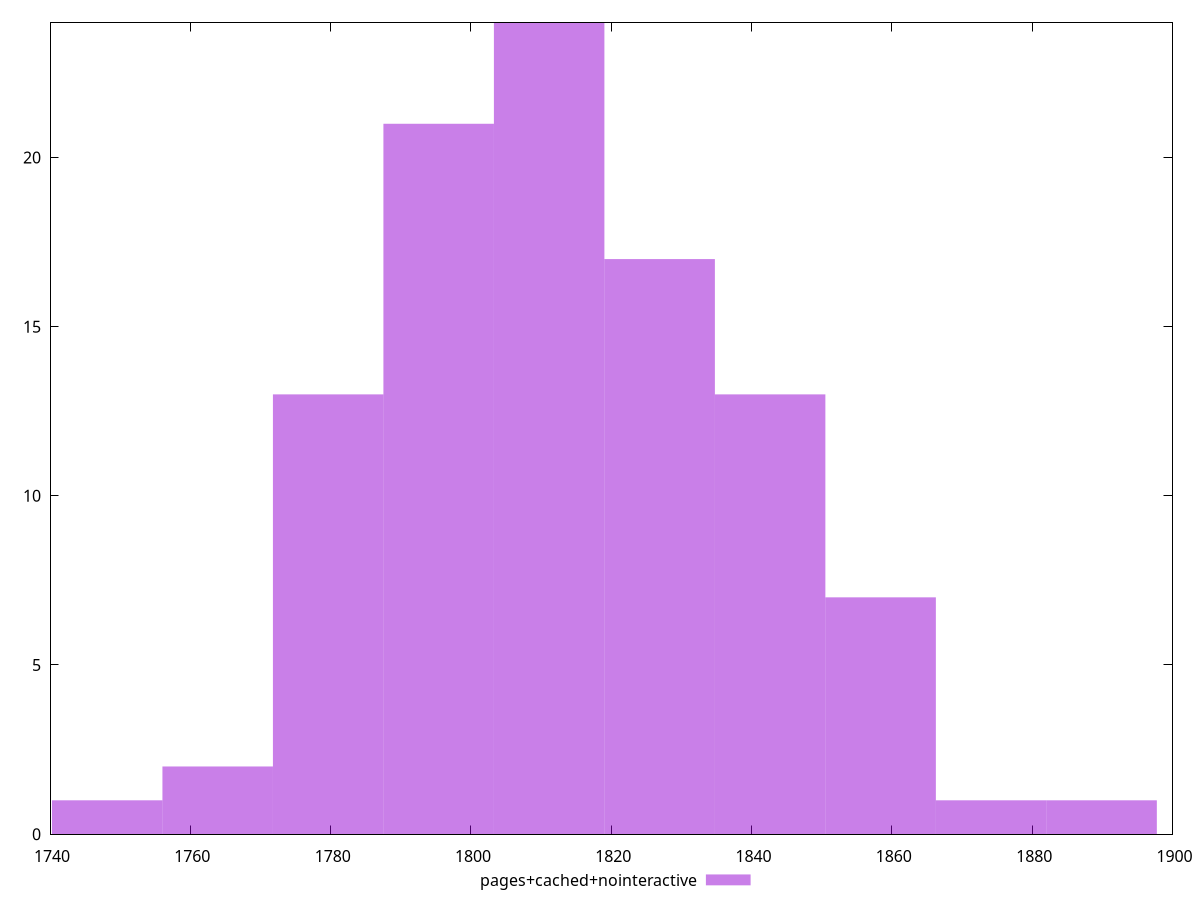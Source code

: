 $_pagesCachedNointeractive <<EOF
1842.646145235416 13
1795.3988081780976 21
1874.144369940295 1
1811.1479205305372 24
1826.8970328829766 17
1858.3952575878557 7
1779.6496958256582 13
1889.8934822927345 1
1748.1514711207794 1
1763.9005834732188 2
EOF
set key outside below
set terminal pngcairo
set output "report_00004_2020-11-02T20-21-41.718Z/mainthread-work-breakdown/pages+cached+nointeractive//raw_hist.png"
set yrange [0:24]
set boxwidth 15.749112352439454
set style fill transparent solid 0.5 noborder
plot $_pagesCachedNointeractive title "pages+cached+nointeractive" with boxes ,